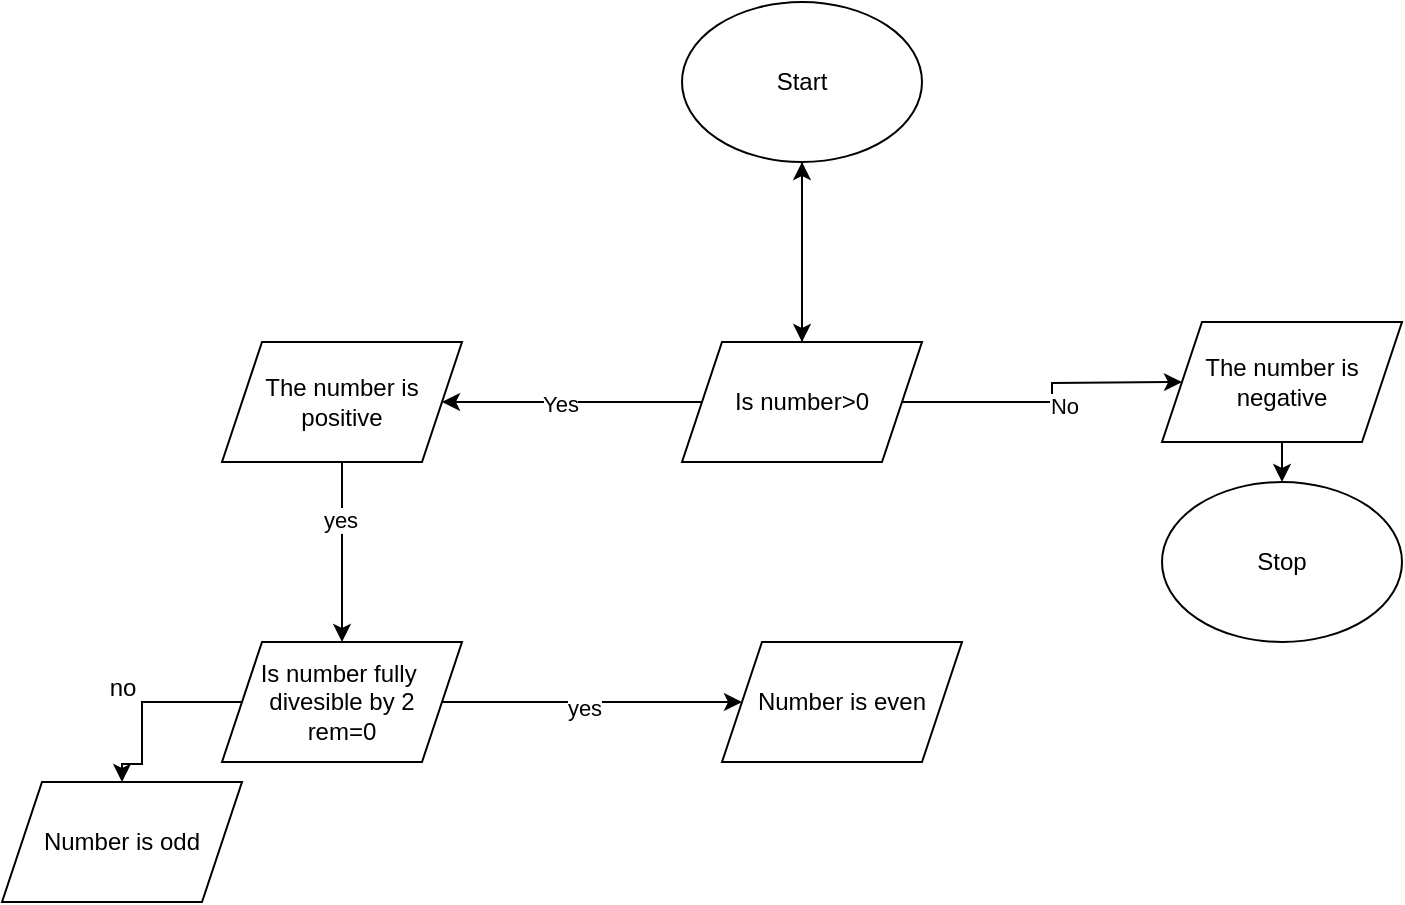 <mxfile version="26.1.3">
  <diagram name="Page-1" id="Y_4WXLeBI-4e26etDegC">
    <mxGraphModel dx="794" dy="459" grid="1" gridSize="10" guides="1" tooltips="1" connect="1" arrows="1" fold="1" page="1" pageScale="1" pageWidth="850" pageHeight="1100" math="0" shadow="0">
      <root>
        <mxCell id="0" />
        <mxCell id="1" parent="0" />
        <mxCell id="mV-xnqV265lNxNoBmX0K-3" style="edgeStyle=orthogonalEdgeStyle;rounded=0;orthogonalLoop=1;jettySize=auto;html=1;entryX=0.5;entryY=1;entryDx=0;entryDy=0;" edge="1" parent="1" source="mV-xnqV265lNxNoBmX0K-2">
          <mxGeometry relative="1" as="geometry">
            <mxPoint x="420" y="110" as="targetPoint" />
          </mxGeometry>
        </mxCell>
        <mxCell id="mV-xnqV265lNxNoBmX0K-6" style="edgeStyle=orthogonalEdgeStyle;rounded=0;orthogonalLoop=1;jettySize=auto;html=1;" edge="1" parent="1" source="mV-xnqV265lNxNoBmX0K-2">
          <mxGeometry relative="1" as="geometry">
            <mxPoint x="240" y="230" as="targetPoint" />
          </mxGeometry>
        </mxCell>
        <mxCell id="mV-xnqV265lNxNoBmX0K-7" value="Yes" style="edgeLabel;html=1;align=center;verticalAlign=middle;resizable=0;points=[];" vertex="1" connectable="0" parent="mV-xnqV265lNxNoBmX0K-6">
          <mxGeometry x="0.093" relative="1" as="geometry">
            <mxPoint as="offset" />
          </mxGeometry>
        </mxCell>
        <mxCell id="mV-xnqV265lNxNoBmX0K-9" style="edgeStyle=orthogonalEdgeStyle;rounded=0;orthogonalLoop=1;jettySize=auto;html=1;" edge="1" parent="1" source="mV-xnqV265lNxNoBmX0K-2">
          <mxGeometry relative="1" as="geometry">
            <mxPoint x="610" y="220" as="targetPoint" />
          </mxGeometry>
        </mxCell>
        <mxCell id="mV-xnqV265lNxNoBmX0K-10" value="No" style="edgeLabel;html=1;align=center;verticalAlign=middle;resizable=0;points=[];" vertex="1" connectable="0" parent="mV-xnqV265lNxNoBmX0K-9">
          <mxGeometry x="0.003" y="-6" relative="1" as="geometry">
            <mxPoint y="2" as="offset" />
          </mxGeometry>
        </mxCell>
        <mxCell id="mV-xnqV265lNxNoBmX0K-2" value="Is number&amp;gt;0" style="shape=parallelogram;perimeter=parallelogramPerimeter;whiteSpace=wrap;html=1;fixedSize=1;" vertex="1" parent="1">
          <mxGeometry x="360" y="200" width="120" height="60" as="geometry" />
        </mxCell>
        <mxCell id="mV-xnqV265lNxNoBmX0K-5" style="edgeStyle=orthogonalEdgeStyle;rounded=0;orthogonalLoop=1;jettySize=auto;html=1;entryX=0.5;entryY=0;entryDx=0;entryDy=0;" edge="1" parent="1" source="mV-xnqV265lNxNoBmX0K-4" target="mV-xnqV265lNxNoBmX0K-2">
          <mxGeometry relative="1" as="geometry" />
        </mxCell>
        <mxCell id="mV-xnqV265lNxNoBmX0K-4" value="Start" style="ellipse;whiteSpace=wrap;html=1;" vertex="1" parent="1">
          <mxGeometry x="360" y="30" width="120" height="80" as="geometry" />
        </mxCell>
        <mxCell id="mV-xnqV265lNxNoBmX0K-12" style="edgeStyle=orthogonalEdgeStyle;rounded=0;orthogonalLoop=1;jettySize=auto;html=1;" edge="1" parent="1" source="mV-xnqV265lNxNoBmX0K-8">
          <mxGeometry relative="1" as="geometry">
            <mxPoint x="190" y="350" as="targetPoint" />
          </mxGeometry>
        </mxCell>
        <mxCell id="mV-xnqV265lNxNoBmX0K-16" value="yes" style="edgeLabel;html=1;align=center;verticalAlign=middle;resizable=0;points=[];" vertex="1" connectable="0" parent="mV-xnqV265lNxNoBmX0K-12">
          <mxGeometry x="-0.359" y="-1" relative="1" as="geometry">
            <mxPoint as="offset" />
          </mxGeometry>
        </mxCell>
        <mxCell id="mV-xnqV265lNxNoBmX0K-8" value="The number is positive" style="shape=parallelogram;perimeter=parallelogramPerimeter;whiteSpace=wrap;html=1;fixedSize=1;" vertex="1" parent="1">
          <mxGeometry x="130" y="200" width="120" height="60" as="geometry" />
        </mxCell>
        <mxCell id="mV-xnqV265lNxNoBmX0K-15" style="edgeStyle=orthogonalEdgeStyle;rounded=0;orthogonalLoop=1;jettySize=auto;html=1;" edge="1" parent="1" source="mV-xnqV265lNxNoBmX0K-11">
          <mxGeometry relative="1" as="geometry">
            <mxPoint x="660" y="270" as="targetPoint" />
          </mxGeometry>
        </mxCell>
        <mxCell id="mV-xnqV265lNxNoBmX0K-11" value="The number is negative" style="shape=parallelogram;perimeter=parallelogramPerimeter;whiteSpace=wrap;html=1;fixedSize=1;" vertex="1" parent="1">
          <mxGeometry x="600" y="190" width="120" height="60" as="geometry" />
        </mxCell>
        <mxCell id="mV-xnqV265lNxNoBmX0K-17" style="edgeStyle=orthogonalEdgeStyle;rounded=0;orthogonalLoop=1;jettySize=auto;html=1;" edge="1" parent="1" source="mV-xnqV265lNxNoBmX0K-13">
          <mxGeometry relative="1" as="geometry">
            <mxPoint x="390" y="380" as="targetPoint" />
          </mxGeometry>
        </mxCell>
        <mxCell id="mV-xnqV265lNxNoBmX0K-18" value="yes" style="edgeLabel;html=1;align=center;verticalAlign=middle;resizable=0;points=[];" vertex="1" connectable="0" parent="mV-xnqV265lNxNoBmX0K-17">
          <mxGeometry x="-0.114" y="-3" relative="1" as="geometry">
            <mxPoint x="4" as="offset" />
          </mxGeometry>
        </mxCell>
        <mxCell id="mV-xnqV265lNxNoBmX0K-20" style="edgeStyle=orthogonalEdgeStyle;rounded=0;orthogonalLoop=1;jettySize=auto;html=1;" edge="1" parent="1" source="mV-xnqV265lNxNoBmX0K-13">
          <mxGeometry relative="1" as="geometry">
            <mxPoint x="80" y="420" as="targetPoint" />
            <Array as="points">
              <mxPoint x="90" y="380" />
              <mxPoint x="90" y="411" />
            </Array>
          </mxGeometry>
        </mxCell>
        <mxCell id="mV-xnqV265lNxNoBmX0K-13" value="Is number fully&amp;nbsp;&lt;div&gt;divesible by 2&lt;/div&gt;&lt;div&gt;rem=0&lt;/div&gt;" style="shape=parallelogram;perimeter=parallelogramPerimeter;whiteSpace=wrap;html=1;fixedSize=1;" vertex="1" parent="1">
          <mxGeometry x="130" y="350" width="120" height="60" as="geometry" />
        </mxCell>
        <mxCell id="mV-xnqV265lNxNoBmX0K-14" value="Stop" style="ellipse;whiteSpace=wrap;html=1;" vertex="1" parent="1">
          <mxGeometry x="600" y="270" width="120" height="80" as="geometry" />
        </mxCell>
        <mxCell id="mV-xnqV265lNxNoBmX0K-19" value="Number is even" style="shape=parallelogram;perimeter=parallelogramPerimeter;whiteSpace=wrap;html=1;fixedSize=1;" vertex="1" parent="1">
          <mxGeometry x="380" y="350" width="120" height="60" as="geometry" />
        </mxCell>
        <mxCell id="mV-xnqV265lNxNoBmX0K-21" value="no" style="text;html=1;align=center;verticalAlign=middle;resizable=0;points=[];autosize=1;strokeColor=none;fillColor=none;" vertex="1" parent="1">
          <mxGeometry x="60" y="358" width="40" height="30" as="geometry" />
        </mxCell>
        <mxCell id="mV-xnqV265lNxNoBmX0K-22" value="Number is odd" style="shape=parallelogram;perimeter=parallelogramPerimeter;whiteSpace=wrap;html=1;fixedSize=1;" vertex="1" parent="1">
          <mxGeometry x="20" y="420" width="120" height="60" as="geometry" />
        </mxCell>
      </root>
    </mxGraphModel>
  </diagram>
</mxfile>
